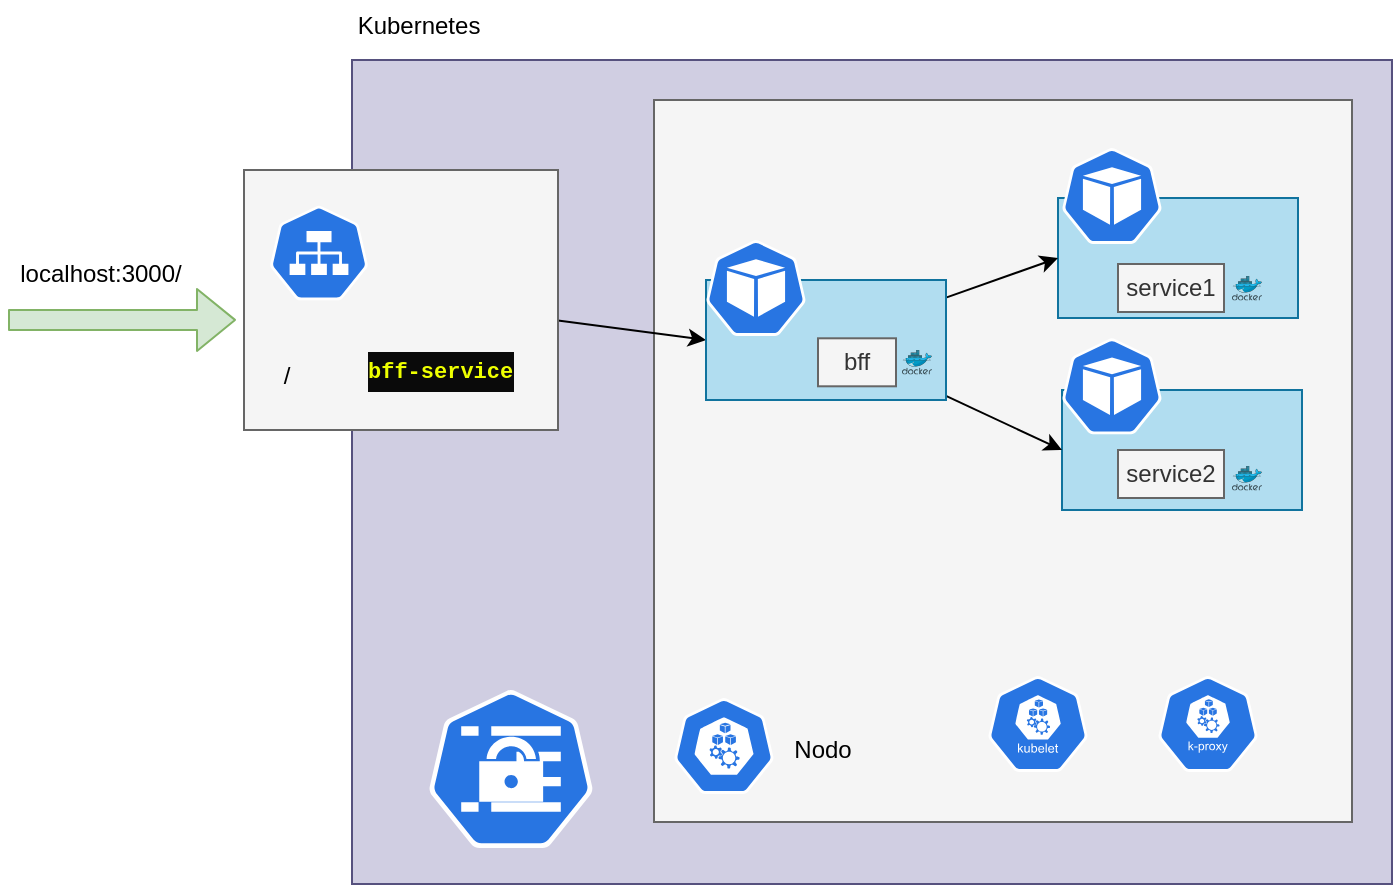 <mxfile>
    <diagram id="a2oVzCObWjkEMNSTTDFk" name="Page-1">
        <mxGraphModel dx="1514" dy="910" grid="0" gridSize="10" guides="1" tooltips="1" connect="1" arrows="1" fold="1" page="0" pageScale="1" pageWidth="827" pageHeight="1169" background="#ffffff" math="0" shadow="0">
            <root>
                <mxCell id="0"/>
                <mxCell id="1" parent="0"/>
                <mxCell id="7" value="" style="whiteSpace=wrap;html=1;fillColor=#d0cee2;strokeColor=#56517e;" parent="1" vertex="1">
                    <mxGeometry x="164" y="28" width="520" height="412" as="geometry"/>
                </mxCell>
                <mxCell id="25" value="" style="whiteSpace=wrap;html=1;fillColor=#f5f5f5;fontColor=#333333;strokeColor=#666666;" parent="1" vertex="1">
                    <mxGeometry x="315" y="48" width="349" height="361" as="geometry"/>
                </mxCell>
                <mxCell id="39" style="edgeStyle=none;html=1;entryX=0;entryY=0.5;entryDx=0;entryDy=0;strokeColor=#000000;fontSize=11;fontColor=#000000;" parent="1" source="36" target="13" edge="1">
                    <mxGeometry relative="1" as="geometry"/>
                </mxCell>
                <mxCell id="36" value="" style="whiteSpace=wrap;html=1;fillColor=#f5f5f5;fontColor=#333333;strokeColor=#666666;" parent="1" vertex="1">
                    <mxGeometry x="110" y="83" width="157" height="130" as="geometry"/>
                </mxCell>
                <mxCell id="2" value="" style="whiteSpace=wrap;html=1;fillColor=#b1ddf0;strokeColor=#10739e;" parent="1" vertex="1">
                    <mxGeometry x="517" y="97" width="120" height="60" as="geometry"/>
                </mxCell>
                <mxCell id="3" value="" style="whiteSpace=wrap;html=1;fillColor=#b1ddf0;strokeColor=#10739e;" parent="1" vertex="1">
                    <mxGeometry x="519" y="193" width="120" height="60" as="geometry"/>
                </mxCell>
                <mxCell id="8" value="&lt;font color=&quot;#000000&quot;&gt;Kubernetes&lt;/font&gt;" style="text;html=1;align=center;verticalAlign=middle;resizable=0;points=[];autosize=1;" parent="1" vertex="1">
                    <mxGeometry x="157" y="-2" width="79" height="26" as="geometry"/>
                </mxCell>
                <mxCell id="9" value="" style="shape=flexArrow;endArrow=classic;html=1;entryX=0;entryY=0.5;entryDx=0;entryDy=0;fillColor=#d5e8d4;strokeColor=#82b366;" parent="1" edge="1">
                    <mxGeometry width="50" height="50" relative="1" as="geometry">
                        <mxPoint x="-8" y="158" as="sourcePoint"/>
                        <mxPoint x="106" y="157.95" as="targetPoint"/>
                    </mxGeometry>
                </mxCell>
                <mxCell id="11" value="&lt;font color=&quot;#000000&quot;&gt;localhost:3000/&lt;/font&gt;" style="text;html=1;align=center;verticalAlign=middle;resizable=0;points=[];autosize=1;strokeColor=none;fillColor=none;" parent="1" vertex="1">
                    <mxGeometry x="-12" y="122.3" width="99" height="26" as="geometry"/>
                </mxCell>
                <mxCell id="14" style="edgeStyle=none;html=1;entryX=0;entryY=0.5;entryDx=0;entryDy=0;strokeColor=#000000;" parent="1" source="13" target="2" edge="1">
                    <mxGeometry relative="1" as="geometry"/>
                </mxCell>
                <mxCell id="15" style="edgeStyle=none;html=1;entryX=0;entryY=0.5;entryDx=0;entryDy=0;strokeColor=#000000;" parent="1" source="13" target="3" edge="1">
                    <mxGeometry relative="1" as="geometry"/>
                </mxCell>
                <mxCell id="13" value="" style="whiteSpace=wrap;html=1;fillColor=#b1ddf0;strokeColor=#10739e;" parent="1" vertex="1">
                    <mxGeometry x="341" y="138" width="120" height="60" as="geometry"/>
                </mxCell>
                <mxCell id="17" value="" style="sketch=0;html=1;dashed=0;whitespace=wrap;fillColor=#2875E2;strokeColor=#ffffff;points=[[0.005,0.63,0],[0.1,0.2,0],[0.9,0.2,0],[0.5,0,0],[0.995,0.63,0],[0.72,0.99,0],[0.5,1,0],[0.28,0.99,0]];verticalLabelPosition=bottom;align=center;verticalAlign=top;shape=mxgraph.kubernetes.icon;prIcon=pod" parent="1" vertex="1">
                    <mxGeometry x="341" y="118" width="50" height="48" as="geometry"/>
                </mxCell>
                <mxCell id="18" value="" style="sketch=0;html=1;dashed=0;whitespace=wrap;fillColor=#2875E2;strokeColor=#ffffff;points=[[0.005,0.63,0],[0.1,0.2,0],[0.9,0.2,0],[0.5,0,0],[0.995,0.63,0],[0.72,0.99,0],[0.5,1,0],[0.28,0.99,0]];verticalLabelPosition=bottom;align=center;verticalAlign=top;shape=mxgraph.kubernetes.icon;prIcon=pod" parent="1" vertex="1">
                    <mxGeometry x="519" y="72" width="50" height="48" as="geometry"/>
                </mxCell>
                <mxCell id="19" value="" style="sketch=0;html=1;dashed=0;whitespace=wrap;fillColor=#2875E2;strokeColor=#ffffff;points=[[0.005,0.63,0],[0.1,0.2,0],[0.9,0.2,0],[0.5,0,0],[0.995,0.63,0],[0.72,0.99,0],[0.5,1,0],[0.28,0.99,0]];verticalLabelPosition=bottom;align=center;verticalAlign=top;shape=mxgraph.kubernetes.icon;prIcon=pod" parent="1" vertex="1">
                    <mxGeometry x="519" y="167.15" width="50" height="48" as="geometry"/>
                </mxCell>
                <mxCell id="22" value="" style="sketch=0;html=1;dashed=0;whitespace=wrap;fillColor=#2875E2;strokeColor=#ffffff;points=[[0.005,0.63,0],[0.1,0.2,0],[0.9,0.2,0],[0.5,0,0],[0.995,0.63,0],[0.72,0.99,0],[0.5,1,0],[0.28,0.99,0]];verticalLabelPosition=bottom;align=center;verticalAlign=top;shape=mxgraph.kubernetes.icon;prIcon=svc" parent="1" vertex="1">
                    <mxGeometry x="123" y="95" width="49" height="59" as="geometry"/>
                </mxCell>
                <mxCell id="23" value="" style="sketch=0;html=1;dashed=0;whitespace=wrap;fillColor=#2875E2;strokeColor=#ffffff;points=[[0.005,0.63,0],[0.1,0.2,0],[0.9,0.2,0],[0.5,0,0],[0.995,0.63,0],[0.72,0.99,0],[0.5,1,0],[0.28,0.99,0]];verticalLabelPosition=bottom;align=center;verticalAlign=top;shape=mxgraph.kubernetes.icon;prIcon=secret" parent="1" vertex="1">
                    <mxGeometry x="202" y="343" width="83" height="79" as="geometry"/>
                </mxCell>
                <mxCell id="24" value="" style="sketch=0;html=1;dashed=0;whitespace=wrap;fillColor=#2875E2;strokeColor=#ffffff;points=[[0.005,0.63,0],[0.1,0.2,0],[0.9,0.2,0],[0.5,0,0],[0.995,0.63,0],[0.72,0.99,0],[0.5,1,0],[0.28,0.99,0]];verticalLabelPosition=bottom;align=center;verticalAlign=top;shape=mxgraph.kubernetes.icon;prIcon=node" parent="1" vertex="1">
                    <mxGeometry x="325" y="347" width="50" height="48" as="geometry"/>
                </mxCell>
                <mxCell id="26" value="&lt;font color=&quot;#000000&quot;&gt;Nodo&lt;/font&gt;" style="text;html=1;align=center;verticalAlign=middle;resizable=0;points=[];autosize=1;strokeColor=none;fillColor=none;" parent="1" vertex="1">
                    <mxGeometry x="375" y="360" width="47" height="26" as="geometry"/>
                </mxCell>
                <mxCell id="27" value="" style="sketch=0;html=1;dashed=0;whitespace=wrap;fillColor=#2875E2;strokeColor=#ffffff;points=[[0.005,0.63,0],[0.1,0.2,0],[0.9,0.2,0],[0.5,0,0],[0.995,0.63,0],[0.72,0.99,0],[0.5,1,0],[0.28,0.99,0]];verticalLabelPosition=bottom;align=center;verticalAlign=top;shape=mxgraph.kubernetes.icon;prIcon=kubelet" parent="1" vertex="1">
                    <mxGeometry x="482" y="336" width="50" height="48" as="geometry"/>
                </mxCell>
                <mxCell id="28" value="" style="sketch=0;html=1;dashed=0;whitespace=wrap;fillColor=#2875E2;strokeColor=#ffffff;points=[[0.005,0.63,0],[0.1,0.2,0],[0.9,0.2,0],[0.5,0,0],[0.995,0.63,0],[0.72,0.99,0],[0.5,1,0],[0.28,0.99,0]];verticalLabelPosition=bottom;align=center;verticalAlign=top;shape=mxgraph.kubernetes.icon;prIcon=k_proxy" parent="1" vertex="1">
                    <mxGeometry x="567" y="336" width="50" height="48" as="geometry"/>
                </mxCell>
                <mxCell id="29" value="" style="sketch=0;aspect=fixed;html=1;points=[];align=center;image;fontSize=12;image=img/lib/mscae/Docker.svg;" parent="1" vertex="1">
                    <mxGeometry x="439" y="173" width="15" height="12.3" as="geometry"/>
                </mxCell>
                <mxCell id="30" value="bff" style="whiteSpace=wrap;html=1;fillColor=#f5f5f5;fontColor=#333333;strokeColor=#666666;" parent="1" vertex="1">
                    <mxGeometry x="397" y="167.15" width="39" height="24" as="geometry"/>
                </mxCell>
                <mxCell id="31" value="service1" style="whiteSpace=wrap;html=1;fillColor=#f5f5f5;fontColor=#333333;strokeColor=#666666;" parent="1" vertex="1">
                    <mxGeometry x="547" y="130" width="53" height="24" as="geometry"/>
                </mxCell>
                <mxCell id="32" value="service2" style="whiteSpace=wrap;html=1;fillColor=#f5f5f5;fontColor=#333333;strokeColor=#666666;" parent="1" vertex="1">
                    <mxGeometry x="547" y="223" width="53" height="24" as="geometry"/>
                </mxCell>
                <mxCell id="33" value="" style="sketch=0;aspect=fixed;html=1;points=[];align=center;image;fontSize=12;image=img/lib/mscae/Docker.svg;" parent="1" vertex="1">
                    <mxGeometry x="604" y="136" width="15" height="12.3" as="geometry"/>
                </mxCell>
                <mxCell id="34" value="" style="sketch=0;aspect=fixed;html=1;points=[];align=center;image;fontSize=12;image=img/lib/mscae/Docker.svg;" parent="1" vertex="1">
                    <mxGeometry x="604" y="231" width="15" height="12.3" as="geometry"/>
                </mxCell>
                <mxCell id="37" value="/" style="text;html=1;align=center;verticalAlign=middle;resizable=0;points=[];autosize=1;strokeColor=none;fillColor=none;fontColor=#000000;" parent="1" vertex="1">
                    <mxGeometry x="120" y="173" width="21" height="26" as="geometry"/>
                </mxCell>
                <mxCell id="38" value="&lt;div style=&quot;color: rgb(237, 237, 237); background-color: rgb(10, 10, 10); font-family: &amp;quot;MesloLGS NF&amp;quot;, Menlo, Monaco, &amp;quot;Courier New&amp;quot;, monospace; font-weight: 900; line-height: 20px;&quot;&gt;&lt;div style=&quot;&quot;&gt;&lt;span style=&quot;color: rgb(238, 255, 0);&quot;&gt;&lt;font style=&quot;font-size: 11px;&quot;&gt;bff-service&lt;/font&gt;&lt;/span&gt;&lt;/div&gt;&lt;/div&gt;" style="text;whiteSpace=wrap;html=1;fontColor=#000000;" parent="1" vertex="1">
                    <mxGeometry x="170" y="167.15" width="79" height="39" as="geometry"/>
                </mxCell>
            </root>
        </mxGraphModel>
    </diagram>
</mxfile>